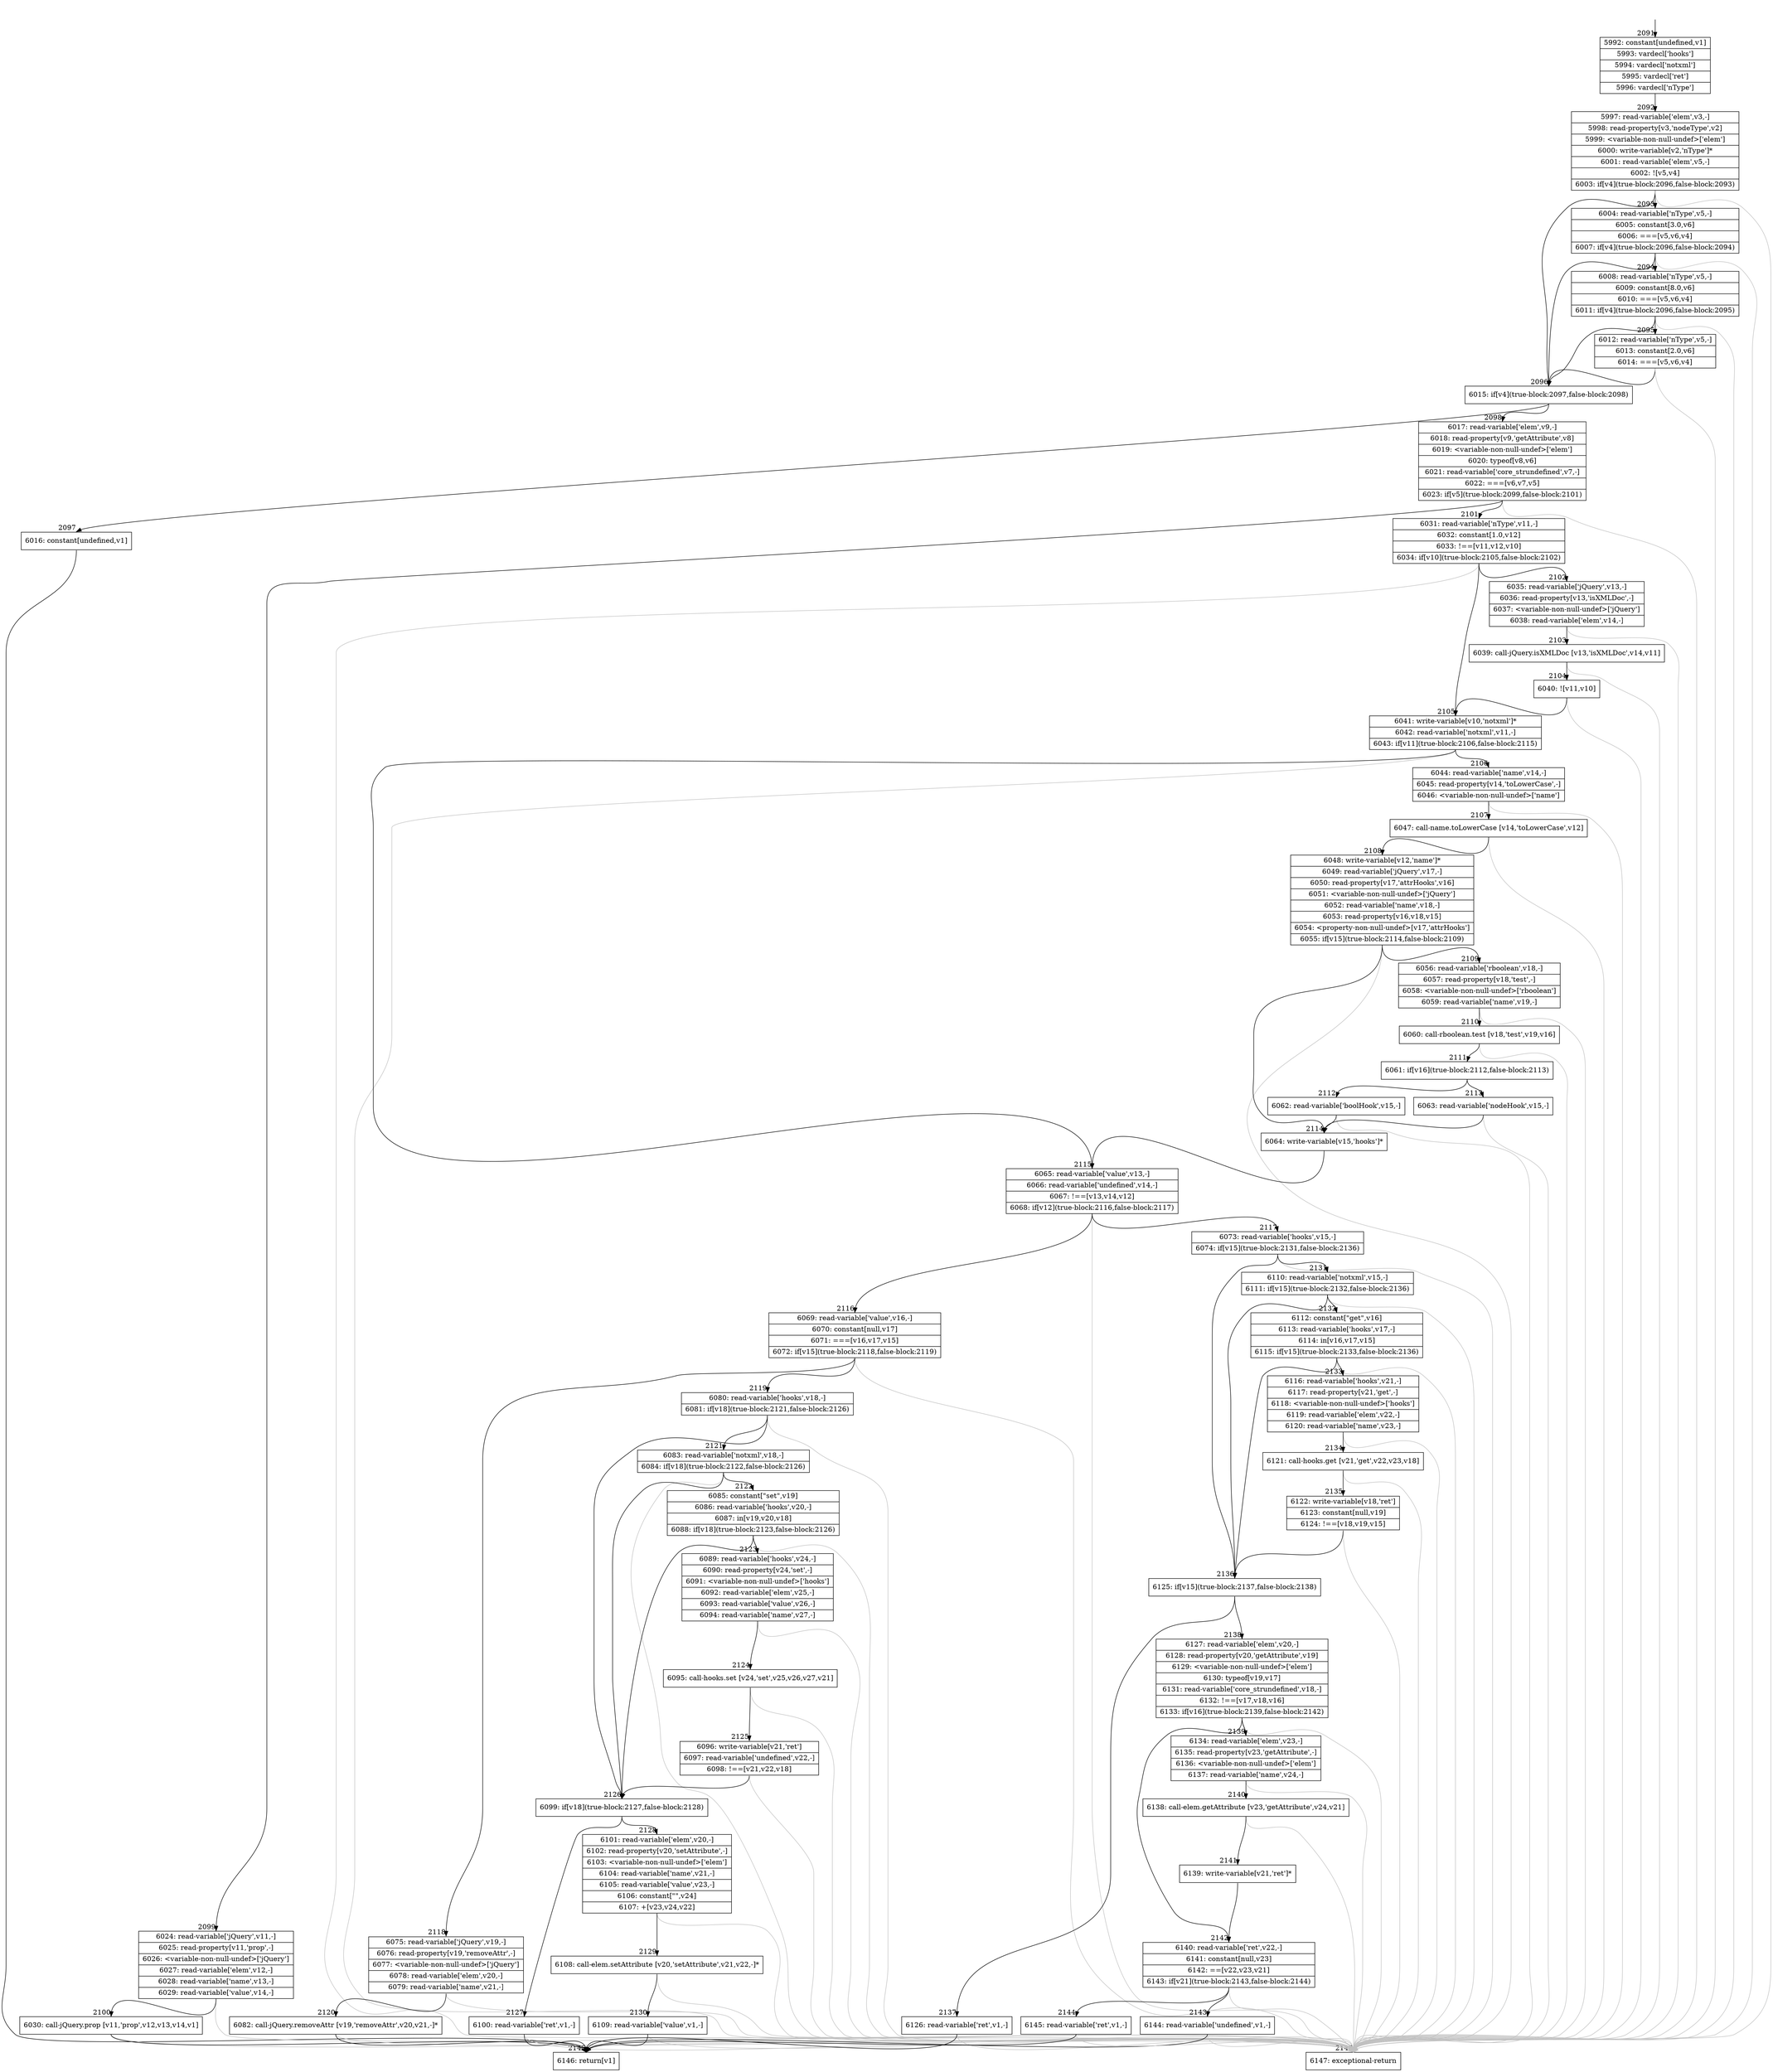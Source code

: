 digraph {
rankdir="TD"
BB_entry144[shape=none,label=""];
BB_entry144 -> BB2091 [tailport=s, headport=n, headlabel="    2091"]
BB2091 [shape=record label="{5992: constant[undefined,v1]|5993: vardecl['hooks']|5994: vardecl['notxml']|5995: vardecl['ret']|5996: vardecl['nType']}" ] 
BB2091 -> BB2092 [tailport=s, headport=n, headlabel="      2092"]
BB2092 [shape=record label="{5997: read-variable['elem',v3,-]|5998: read-property[v3,'nodeType',v2]|5999: \<variable-non-null-undef\>['elem']|6000: write-variable[v2,'nType']*|6001: read-variable['elem',v5,-]|6002: ![v5,v4]|6003: if[v4](true-block:2096,false-block:2093)}" ] 
BB2092 -> BB2096 [tailport=s, headport=n, headlabel="      2096"]
BB2092 -> BB2093 [tailport=s, headport=n, headlabel="      2093"]
BB2092 -> BB2146 [tailport=s, headport=n, color=gray, headlabel="      2146"]
BB2093 [shape=record label="{6004: read-variable['nType',v5,-]|6005: constant[3.0,v6]|6006: ===[v5,v6,v4]|6007: if[v4](true-block:2096,false-block:2094)}" ] 
BB2093 -> BB2096 [tailport=s, headport=n]
BB2093 -> BB2094 [tailport=s, headport=n, headlabel="      2094"]
BB2093 -> BB2146 [tailport=s, headport=n, color=gray]
BB2094 [shape=record label="{6008: read-variable['nType',v5,-]|6009: constant[8.0,v6]|6010: ===[v5,v6,v4]|6011: if[v4](true-block:2096,false-block:2095)}" ] 
BB2094 -> BB2096 [tailport=s, headport=n]
BB2094 -> BB2095 [tailport=s, headport=n, headlabel="      2095"]
BB2094 -> BB2146 [tailport=s, headport=n, color=gray]
BB2095 [shape=record label="{6012: read-variable['nType',v5,-]|6013: constant[2.0,v6]|6014: ===[v5,v6,v4]}" ] 
BB2095 -> BB2096 [tailport=s, headport=n]
BB2095 -> BB2146 [tailport=s, headport=n, color=gray]
BB2096 [shape=record label="{6015: if[v4](true-block:2097,false-block:2098)}" ] 
BB2096 -> BB2097 [tailport=s, headport=n, headlabel="      2097"]
BB2096 -> BB2098 [tailport=s, headport=n, headlabel="      2098"]
BB2097 [shape=record label="{6016: constant[undefined,v1]}" ] 
BB2097 -> BB2145 [tailport=s, headport=n, headlabel="      2145"]
BB2098 [shape=record label="{6017: read-variable['elem',v9,-]|6018: read-property[v9,'getAttribute',v8]|6019: \<variable-non-null-undef\>['elem']|6020: typeof[v8,v6]|6021: read-variable['core_strundefined',v7,-]|6022: ===[v6,v7,v5]|6023: if[v5](true-block:2099,false-block:2101)}" ] 
BB2098 -> BB2099 [tailport=s, headport=n, headlabel="      2099"]
BB2098 -> BB2101 [tailport=s, headport=n, headlabel="      2101"]
BB2098 -> BB2146 [tailport=s, headport=n, color=gray]
BB2099 [shape=record label="{6024: read-variable['jQuery',v11,-]|6025: read-property[v11,'prop',-]|6026: \<variable-non-null-undef\>['jQuery']|6027: read-variable['elem',v12,-]|6028: read-variable['name',v13,-]|6029: read-variable['value',v14,-]}" ] 
BB2099 -> BB2100 [tailport=s, headport=n, headlabel="      2100"]
BB2099 -> BB2146 [tailport=s, headport=n, color=gray]
BB2100 [shape=record label="{6030: call-jQuery.prop [v11,'prop',v12,v13,v14,v1]}" ] 
BB2100 -> BB2145 [tailport=s, headport=n]
BB2100 -> BB2146 [tailport=s, headport=n, color=gray]
BB2101 [shape=record label="{6031: read-variable['nType',v11,-]|6032: constant[1.0,v12]|6033: !==[v11,v12,v10]|6034: if[v10](true-block:2105,false-block:2102)}" ] 
BB2101 -> BB2105 [tailport=s, headport=n, headlabel="      2105"]
BB2101 -> BB2102 [tailport=s, headport=n, headlabel="      2102"]
BB2101 -> BB2146 [tailport=s, headport=n, color=gray]
BB2102 [shape=record label="{6035: read-variable['jQuery',v13,-]|6036: read-property[v13,'isXMLDoc',-]|6037: \<variable-non-null-undef\>['jQuery']|6038: read-variable['elem',v14,-]}" ] 
BB2102 -> BB2103 [tailport=s, headport=n, headlabel="      2103"]
BB2102 -> BB2146 [tailport=s, headport=n, color=gray]
BB2103 [shape=record label="{6039: call-jQuery.isXMLDoc [v13,'isXMLDoc',v14,v11]}" ] 
BB2103 -> BB2104 [tailport=s, headport=n, headlabel="      2104"]
BB2103 -> BB2146 [tailport=s, headport=n, color=gray]
BB2104 [shape=record label="{6040: ![v11,v10]}" ] 
BB2104 -> BB2105 [tailport=s, headport=n]
BB2104 -> BB2146 [tailport=s, headport=n, color=gray]
BB2105 [shape=record label="{6041: write-variable[v10,'notxml']*|6042: read-variable['notxml',v11,-]|6043: if[v11](true-block:2106,false-block:2115)}" ] 
BB2105 -> BB2106 [tailport=s, headport=n, headlabel="      2106"]
BB2105 -> BB2115 [tailport=s, headport=n, headlabel="      2115"]
BB2105 -> BB2146 [tailport=s, headport=n, color=gray]
BB2106 [shape=record label="{6044: read-variable['name',v14,-]|6045: read-property[v14,'toLowerCase',-]|6046: \<variable-non-null-undef\>['name']}" ] 
BB2106 -> BB2107 [tailport=s, headport=n, headlabel="      2107"]
BB2106 -> BB2146 [tailport=s, headport=n, color=gray]
BB2107 [shape=record label="{6047: call-name.toLowerCase [v14,'toLowerCase',v12]}" ] 
BB2107 -> BB2108 [tailport=s, headport=n, headlabel="      2108"]
BB2107 -> BB2146 [tailport=s, headport=n, color=gray]
BB2108 [shape=record label="{6048: write-variable[v12,'name']*|6049: read-variable['jQuery',v17,-]|6050: read-property[v17,'attrHooks',v16]|6051: \<variable-non-null-undef\>['jQuery']|6052: read-variable['name',v18,-]|6053: read-property[v16,v18,v15]|6054: \<property-non-null-undef\>[v17,'attrHooks']|6055: if[v15](true-block:2114,false-block:2109)}" ] 
BB2108 -> BB2114 [tailport=s, headport=n, headlabel="      2114"]
BB2108 -> BB2109 [tailport=s, headport=n, headlabel="      2109"]
BB2108 -> BB2146 [tailport=s, headport=n, color=gray]
BB2109 [shape=record label="{6056: read-variable['rboolean',v18,-]|6057: read-property[v18,'test',-]|6058: \<variable-non-null-undef\>['rboolean']|6059: read-variable['name',v19,-]}" ] 
BB2109 -> BB2110 [tailport=s, headport=n, headlabel="      2110"]
BB2109 -> BB2146 [tailport=s, headport=n, color=gray]
BB2110 [shape=record label="{6060: call-rboolean.test [v18,'test',v19,v16]}" ] 
BB2110 -> BB2111 [tailport=s, headport=n, headlabel="      2111"]
BB2110 -> BB2146 [tailport=s, headport=n, color=gray]
BB2111 [shape=record label="{6061: if[v16](true-block:2112,false-block:2113)}" ] 
BB2111 -> BB2112 [tailport=s, headport=n, headlabel="      2112"]
BB2111 -> BB2113 [tailport=s, headport=n, headlabel="      2113"]
BB2112 [shape=record label="{6062: read-variable['boolHook',v15,-]}" ] 
BB2112 -> BB2114 [tailport=s, headport=n]
BB2112 -> BB2146 [tailport=s, headport=n, color=gray]
BB2113 [shape=record label="{6063: read-variable['nodeHook',v15,-]}" ] 
BB2113 -> BB2114 [tailport=s, headport=n]
BB2113 -> BB2146 [tailport=s, headport=n, color=gray]
BB2114 [shape=record label="{6064: write-variable[v15,'hooks']*}" ] 
BB2114 -> BB2115 [tailport=s, headport=n]
BB2115 [shape=record label="{6065: read-variable['value',v13,-]|6066: read-variable['undefined',v14,-]|6067: !==[v13,v14,v12]|6068: if[v12](true-block:2116,false-block:2117)}" ] 
BB2115 -> BB2116 [tailport=s, headport=n, headlabel="      2116"]
BB2115 -> BB2117 [tailport=s, headport=n, headlabel="      2117"]
BB2115 -> BB2146 [tailport=s, headport=n, color=gray]
BB2116 [shape=record label="{6069: read-variable['value',v16,-]|6070: constant[null,v17]|6071: ===[v16,v17,v15]|6072: if[v15](true-block:2118,false-block:2119)}" ] 
BB2116 -> BB2118 [tailport=s, headport=n, headlabel="      2118"]
BB2116 -> BB2119 [tailport=s, headport=n, headlabel="      2119"]
BB2116 -> BB2146 [tailport=s, headport=n, color=gray]
BB2117 [shape=record label="{6073: read-variable['hooks',v15,-]|6074: if[v15](true-block:2131,false-block:2136)}" ] 
BB2117 -> BB2136 [tailport=s, headport=n, headlabel="      2136"]
BB2117 -> BB2131 [tailport=s, headport=n, headlabel="      2131"]
BB2117 -> BB2146 [tailport=s, headport=n, color=gray]
BB2118 [shape=record label="{6075: read-variable['jQuery',v19,-]|6076: read-property[v19,'removeAttr',-]|6077: \<variable-non-null-undef\>['jQuery']|6078: read-variable['elem',v20,-]|6079: read-variable['name',v21,-]}" ] 
BB2118 -> BB2120 [tailport=s, headport=n, headlabel="      2120"]
BB2118 -> BB2146 [tailport=s, headport=n, color=gray]
BB2119 [shape=record label="{6080: read-variable['hooks',v18,-]|6081: if[v18](true-block:2121,false-block:2126)}" ] 
BB2119 -> BB2126 [tailport=s, headport=n, headlabel="      2126"]
BB2119 -> BB2121 [tailport=s, headport=n, headlabel="      2121"]
BB2119 -> BB2146 [tailport=s, headport=n, color=gray]
BB2120 [shape=record label="{6082: call-jQuery.removeAttr [v19,'removeAttr',v20,v21,-]*}" ] 
BB2120 -> BB2145 [tailport=s, headport=n]
BB2120 -> BB2146 [tailport=s, headport=n, color=gray]
BB2121 [shape=record label="{6083: read-variable['notxml',v18,-]|6084: if[v18](true-block:2122,false-block:2126)}" ] 
BB2121 -> BB2126 [tailport=s, headport=n]
BB2121 -> BB2122 [tailport=s, headport=n, headlabel="      2122"]
BB2121 -> BB2146 [tailport=s, headport=n, color=gray]
BB2122 [shape=record label="{6085: constant[\"set\",v19]|6086: read-variable['hooks',v20,-]|6087: in[v19,v20,v18]|6088: if[v18](true-block:2123,false-block:2126)}" ] 
BB2122 -> BB2126 [tailport=s, headport=n]
BB2122 -> BB2123 [tailport=s, headport=n, headlabel="      2123"]
BB2122 -> BB2146 [tailport=s, headport=n, color=gray]
BB2123 [shape=record label="{6089: read-variable['hooks',v24,-]|6090: read-property[v24,'set',-]|6091: \<variable-non-null-undef\>['hooks']|6092: read-variable['elem',v25,-]|6093: read-variable['value',v26,-]|6094: read-variable['name',v27,-]}" ] 
BB2123 -> BB2124 [tailport=s, headport=n, headlabel="      2124"]
BB2123 -> BB2146 [tailport=s, headport=n, color=gray]
BB2124 [shape=record label="{6095: call-hooks.set [v24,'set',v25,v26,v27,v21]}" ] 
BB2124 -> BB2125 [tailport=s, headport=n, headlabel="      2125"]
BB2124 -> BB2146 [tailport=s, headport=n, color=gray]
BB2125 [shape=record label="{6096: write-variable[v21,'ret']|6097: read-variable['undefined',v22,-]|6098: !==[v21,v22,v18]}" ] 
BB2125 -> BB2126 [tailport=s, headport=n]
BB2125 -> BB2146 [tailport=s, headport=n, color=gray]
BB2126 [shape=record label="{6099: if[v18](true-block:2127,false-block:2128)}" ] 
BB2126 -> BB2127 [tailport=s, headport=n, headlabel="      2127"]
BB2126 -> BB2128 [tailport=s, headport=n, headlabel="      2128"]
BB2127 [shape=record label="{6100: read-variable['ret',v1,-]}" ] 
BB2127 -> BB2145 [tailport=s, headport=n]
BB2127 -> BB2146 [tailport=s, headport=n, color=gray]
BB2128 [shape=record label="{6101: read-variable['elem',v20,-]|6102: read-property[v20,'setAttribute',-]|6103: \<variable-non-null-undef\>['elem']|6104: read-variable['name',v21,-]|6105: read-variable['value',v23,-]|6106: constant[\"\",v24]|6107: +[v23,v24,v22]}" ] 
BB2128 -> BB2129 [tailport=s, headport=n, headlabel="      2129"]
BB2128 -> BB2146 [tailport=s, headport=n, color=gray]
BB2129 [shape=record label="{6108: call-elem.setAttribute [v20,'setAttribute',v21,v22,-]*}" ] 
BB2129 -> BB2130 [tailport=s, headport=n, headlabel="      2130"]
BB2129 -> BB2146 [tailport=s, headport=n, color=gray]
BB2130 [shape=record label="{6109: read-variable['value',v1,-]}" ] 
BB2130 -> BB2145 [tailport=s, headport=n]
BB2130 -> BB2146 [tailport=s, headport=n, color=gray]
BB2131 [shape=record label="{6110: read-variable['notxml',v15,-]|6111: if[v15](true-block:2132,false-block:2136)}" ] 
BB2131 -> BB2136 [tailport=s, headport=n]
BB2131 -> BB2132 [tailport=s, headport=n, headlabel="      2132"]
BB2131 -> BB2146 [tailport=s, headport=n, color=gray]
BB2132 [shape=record label="{6112: constant[\"get\",v16]|6113: read-variable['hooks',v17,-]|6114: in[v16,v17,v15]|6115: if[v15](true-block:2133,false-block:2136)}" ] 
BB2132 -> BB2136 [tailport=s, headport=n]
BB2132 -> BB2133 [tailport=s, headport=n, headlabel="      2133"]
BB2132 -> BB2146 [tailport=s, headport=n, color=gray]
BB2133 [shape=record label="{6116: read-variable['hooks',v21,-]|6117: read-property[v21,'get',-]|6118: \<variable-non-null-undef\>['hooks']|6119: read-variable['elem',v22,-]|6120: read-variable['name',v23,-]}" ] 
BB2133 -> BB2134 [tailport=s, headport=n, headlabel="      2134"]
BB2133 -> BB2146 [tailport=s, headport=n, color=gray]
BB2134 [shape=record label="{6121: call-hooks.get [v21,'get',v22,v23,v18]}" ] 
BB2134 -> BB2135 [tailport=s, headport=n, headlabel="      2135"]
BB2134 -> BB2146 [tailport=s, headport=n, color=gray]
BB2135 [shape=record label="{6122: write-variable[v18,'ret']|6123: constant[null,v19]|6124: !==[v18,v19,v15]}" ] 
BB2135 -> BB2136 [tailport=s, headport=n]
BB2135 -> BB2146 [tailport=s, headport=n, color=gray]
BB2136 [shape=record label="{6125: if[v15](true-block:2137,false-block:2138)}" ] 
BB2136 -> BB2137 [tailport=s, headport=n, headlabel="      2137"]
BB2136 -> BB2138 [tailport=s, headport=n, headlabel="      2138"]
BB2137 [shape=record label="{6126: read-variable['ret',v1,-]}" ] 
BB2137 -> BB2145 [tailport=s, headport=n]
BB2137 -> BB2146 [tailport=s, headport=n, color=gray]
BB2138 [shape=record label="{6127: read-variable['elem',v20,-]|6128: read-property[v20,'getAttribute',v19]|6129: \<variable-non-null-undef\>['elem']|6130: typeof[v19,v17]|6131: read-variable['core_strundefined',v18,-]|6132: !==[v17,v18,v16]|6133: if[v16](true-block:2139,false-block:2142)}" ] 
BB2138 -> BB2139 [tailport=s, headport=n, headlabel="      2139"]
BB2138 -> BB2142 [tailport=s, headport=n, headlabel="      2142"]
BB2138 -> BB2146 [tailport=s, headport=n, color=gray]
BB2139 [shape=record label="{6134: read-variable['elem',v23,-]|6135: read-property[v23,'getAttribute',-]|6136: \<variable-non-null-undef\>['elem']|6137: read-variable['name',v24,-]}" ] 
BB2139 -> BB2140 [tailport=s, headport=n, headlabel="      2140"]
BB2139 -> BB2146 [tailport=s, headport=n, color=gray]
BB2140 [shape=record label="{6138: call-elem.getAttribute [v23,'getAttribute',v24,v21]}" ] 
BB2140 -> BB2141 [tailport=s, headport=n, headlabel="      2141"]
BB2140 -> BB2146 [tailport=s, headport=n, color=gray]
BB2141 [shape=record label="{6139: write-variable[v21,'ret']*}" ] 
BB2141 -> BB2142 [tailport=s, headport=n]
BB2142 [shape=record label="{6140: read-variable['ret',v22,-]|6141: constant[null,v23]|6142: ==[v22,v23,v21]|6143: if[v21](true-block:2143,false-block:2144)}" ] 
BB2142 -> BB2143 [tailport=s, headport=n, headlabel="      2143"]
BB2142 -> BB2144 [tailport=s, headport=n, headlabel="      2144"]
BB2142 -> BB2146 [tailport=s, headport=n, color=gray]
BB2143 [shape=record label="{6144: read-variable['undefined',v1,-]}" ] 
BB2143 -> BB2145 [tailport=s, headport=n]
BB2143 -> BB2146 [tailport=s, headport=n, color=gray]
BB2144 [shape=record label="{6145: read-variable['ret',v1,-]}" ] 
BB2144 -> BB2145 [tailport=s, headport=n]
BB2144 -> BB2146 [tailport=s, headport=n, color=gray]
BB2145 [shape=record label="{6146: return[v1]}" ] 
BB2146 [shape=record label="{6147: exceptional-return}" ] 
//#$~ 2376
}
